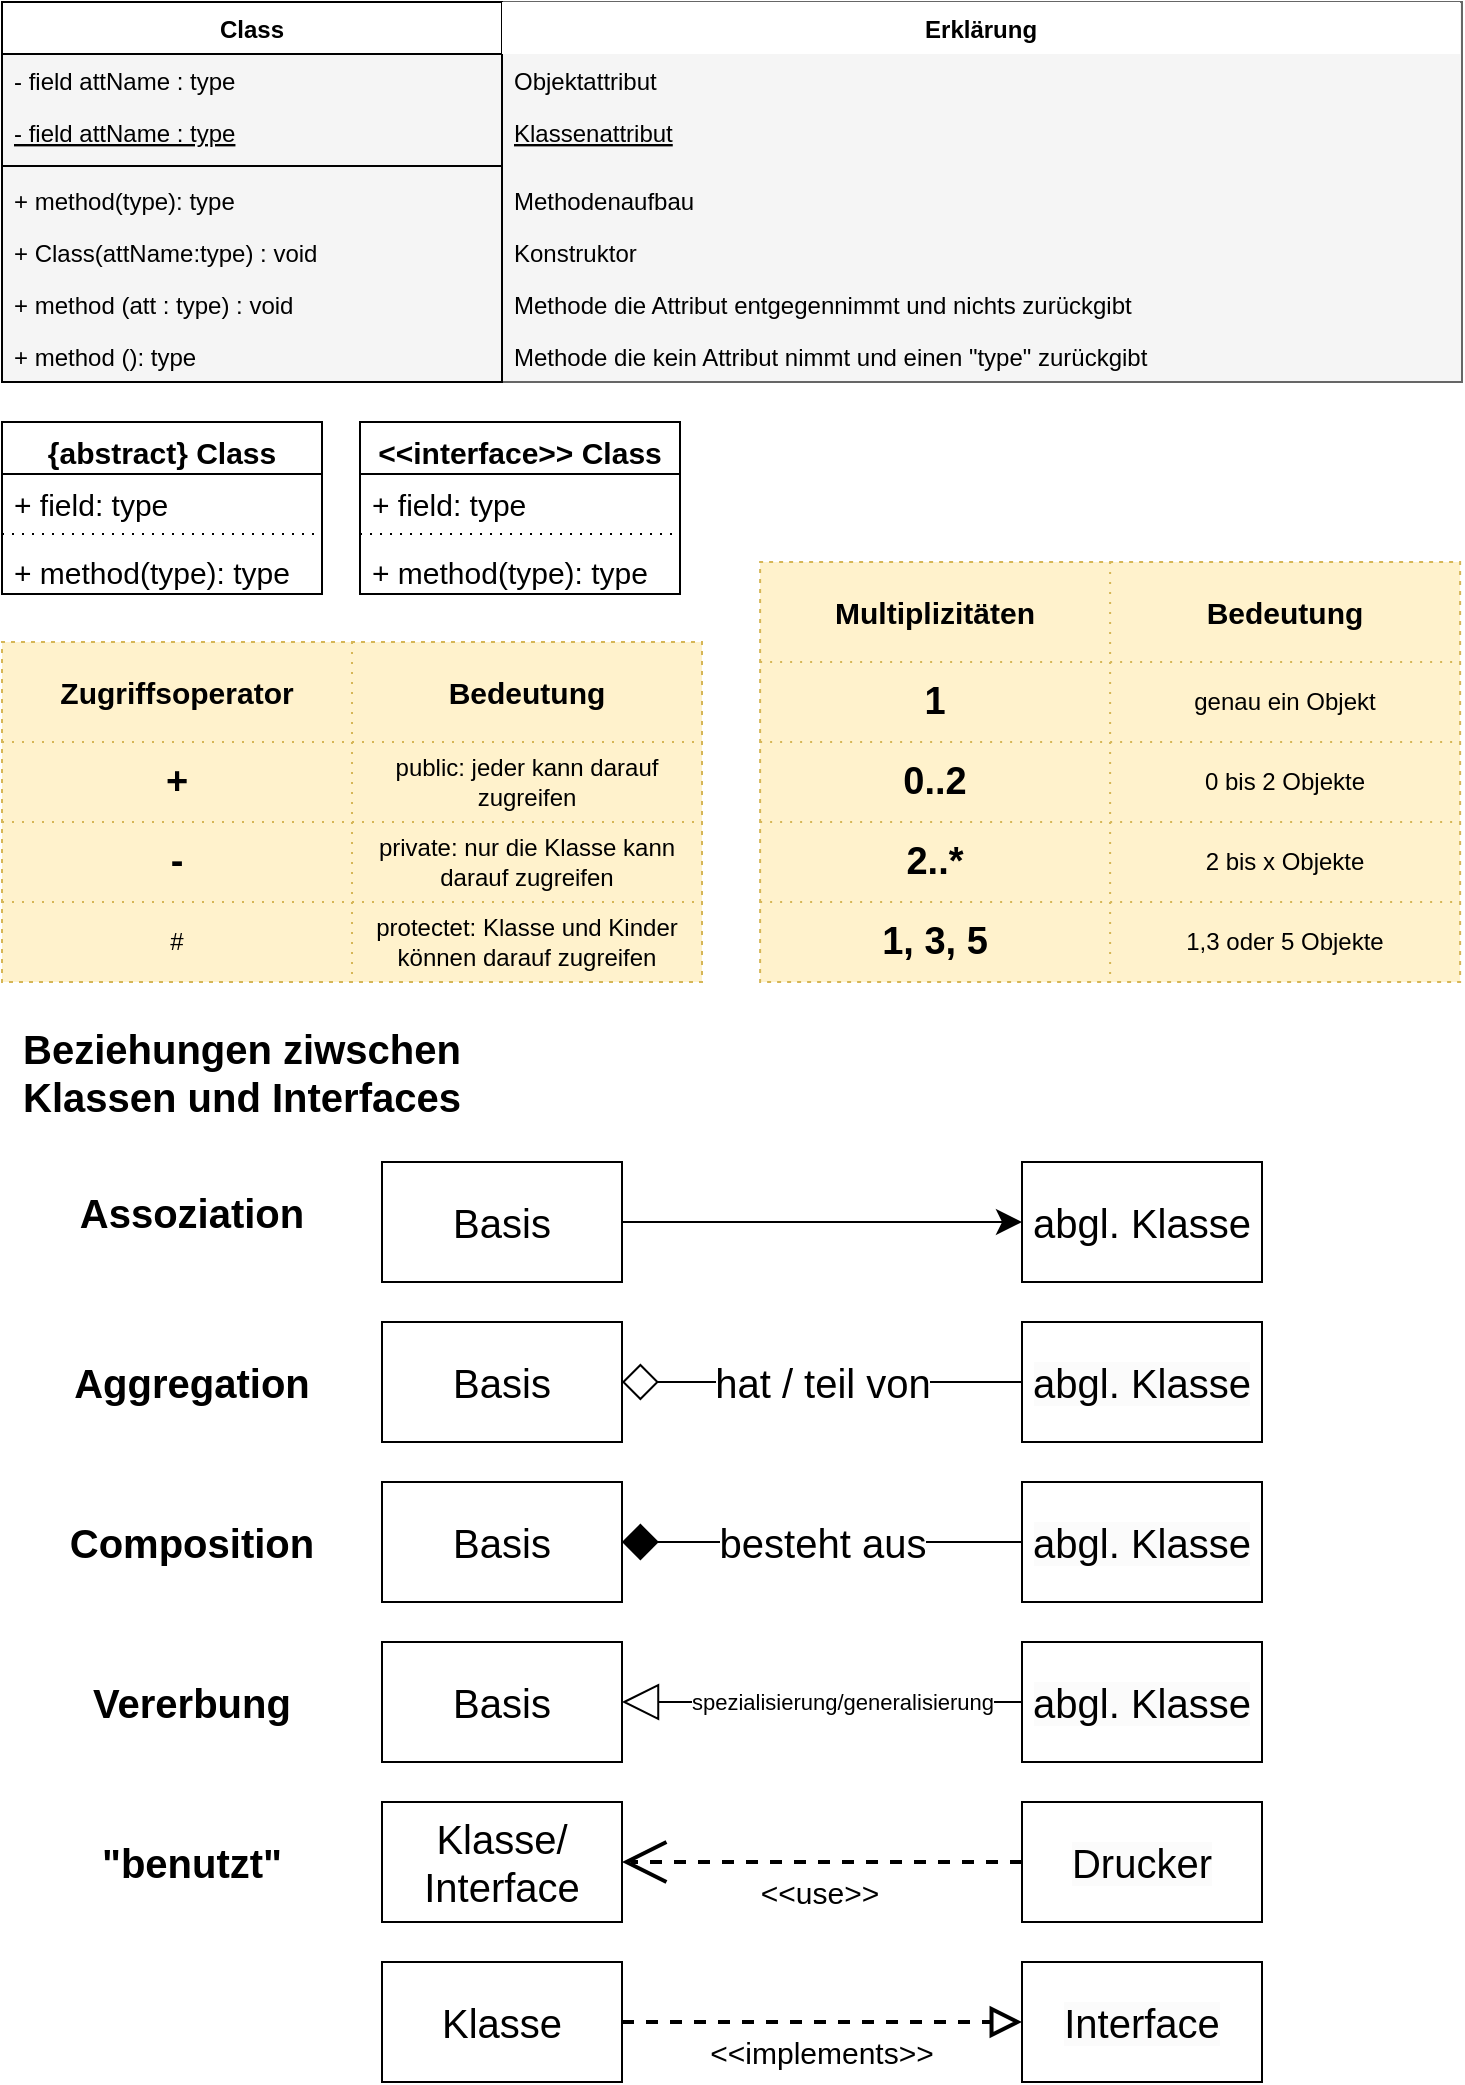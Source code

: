 <mxfile version="20.8.16" type="device"><diagram name="Seite-1" id="5wmn5tWZmOwVGEZpXPbA"><mxGraphModel dx="1114" dy="579" grid="1" gridSize="10" guides="1" tooltips="1" connect="1" arrows="1" fold="1" page="1" pageScale="1" pageWidth="827" pageHeight="1169" math="0" shadow="0"><root><mxCell id="0"/><mxCell id="1" parent="0"/><mxCell id="-HyQ4XgjTm0G1R_bn0oZ-25" value="" style="shape=table;startSize=0;container=1;collapsible=0;childLayout=tableLayout;dashed=1;dashPattern=1 4;fillColor=#fff2cc;strokeColor=#d6b656;" parent="1" vertex="1"><mxGeometry x="60" y="360" width="350" height="170" as="geometry"/></mxCell><mxCell id="-HyQ4XgjTm0G1R_bn0oZ-26" value="" style="shape=tableRow;horizontal=0;startSize=0;swimlaneHead=0;swimlaneBody=0;strokeColor=inherit;top=0;left=0;bottom=0;right=0;collapsible=0;dropTarget=0;fillColor=none;points=[[0,0.5],[1,0.5]];portConstraint=eastwest;dashed=1;dashPattern=1 4;fontColor=default;" parent="-HyQ4XgjTm0G1R_bn0oZ-25" vertex="1"><mxGeometry width="350" height="50" as="geometry"/></mxCell><mxCell id="-HyQ4XgjTm0G1R_bn0oZ-27" value="&lt;b&gt;&lt;font style=&quot;font-size: 15px;&quot;&gt;Zugriffsoperator&lt;/font&gt;&lt;/b&gt;" style="shape=partialRectangle;html=1;whiteSpace=wrap;connectable=0;strokeColor=inherit;overflow=hidden;fillColor=none;top=0;left=0;bottom=0;right=0;pointerEvents=1;dashed=1;dashPattern=1 4;fontColor=default;" parent="-HyQ4XgjTm0G1R_bn0oZ-26" vertex="1"><mxGeometry width="175" height="50" as="geometry"><mxRectangle width="175" height="50" as="alternateBounds"/></mxGeometry></mxCell><mxCell id="-HyQ4XgjTm0G1R_bn0oZ-28" value="&lt;font style=&quot;font-size: 15px;&quot;&gt;&lt;b&gt;Bedeutung&lt;/b&gt;&lt;/font&gt;" style="shape=partialRectangle;html=1;whiteSpace=wrap;connectable=0;strokeColor=inherit;overflow=hidden;fillColor=none;top=0;left=0;bottom=0;right=0;pointerEvents=1;dashed=1;dashPattern=1 4;fontColor=default;" parent="-HyQ4XgjTm0G1R_bn0oZ-26" vertex="1"><mxGeometry x="175" width="175" height="50" as="geometry"><mxRectangle width="175" height="50" as="alternateBounds"/></mxGeometry></mxCell><mxCell id="-HyQ4XgjTm0G1R_bn0oZ-29" value="" style="shape=tableRow;horizontal=0;startSize=0;swimlaneHead=0;swimlaneBody=0;strokeColor=inherit;top=0;left=0;bottom=0;right=0;collapsible=0;dropTarget=0;fillColor=none;points=[[0,0.5],[1,0.5]];portConstraint=eastwest;dashed=1;dashPattern=1 4;fontColor=default;" parent="-HyQ4XgjTm0G1R_bn0oZ-25" vertex="1"><mxGeometry y="50" width="350" height="40" as="geometry"/></mxCell><mxCell id="-HyQ4XgjTm0G1R_bn0oZ-30" value="&lt;font size=&quot;1&quot; style=&quot;&quot;&gt;&lt;b style=&quot;font-size: 19px;&quot;&gt;+&lt;/b&gt;&lt;/font&gt;" style="shape=partialRectangle;html=1;whiteSpace=wrap;connectable=0;strokeColor=inherit;overflow=hidden;fillColor=none;top=0;left=0;bottom=0;right=0;pointerEvents=1;dashed=1;dashPattern=1 4;fontColor=default;" parent="-HyQ4XgjTm0G1R_bn0oZ-29" vertex="1"><mxGeometry width="175" height="40" as="geometry"><mxRectangle width="175" height="40" as="alternateBounds"/></mxGeometry></mxCell><mxCell id="-HyQ4XgjTm0G1R_bn0oZ-31" value="public: jeder kann darauf zugreifen" style="shape=partialRectangle;html=1;whiteSpace=wrap;connectable=0;strokeColor=inherit;overflow=hidden;fillColor=none;top=0;left=0;bottom=0;right=0;pointerEvents=1;dashed=1;dashPattern=1 4;fontColor=default;" parent="-HyQ4XgjTm0G1R_bn0oZ-29" vertex="1"><mxGeometry x="175" width="175" height="40" as="geometry"><mxRectangle width="175" height="40" as="alternateBounds"/></mxGeometry></mxCell><mxCell id="-HyQ4XgjTm0G1R_bn0oZ-35" style="shape=tableRow;horizontal=0;startSize=0;swimlaneHead=0;swimlaneBody=0;strokeColor=inherit;top=0;left=0;bottom=0;right=0;collapsible=0;dropTarget=0;fillColor=none;points=[[0,0.5],[1,0.5]];portConstraint=eastwest;dashed=1;dashPattern=1 4;fontColor=default;" parent="-HyQ4XgjTm0G1R_bn0oZ-25" vertex="1"><mxGeometry y="90" width="350" height="40" as="geometry"/></mxCell><mxCell id="-HyQ4XgjTm0G1R_bn0oZ-36" value="&lt;span style=&quot;font-size: 19px;&quot;&gt;&lt;b&gt;-&lt;/b&gt;&lt;/span&gt;" style="shape=partialRectangle;html=1;whiteSpace=wrap;connectable=0;strokeColor=inherit;overflow=hidden;fillColor=none;top=0;left=0;bottom=0;right=0;pointerEvents=1;dashed=1;dashPattern=1 4;fontColor=default;" parent="-HyQ4XgjTm0G1R_bn0oZ-35" vertex="1"><mxGeometry width="175" height="40" as="geometry"><mxRectangle width="175" height="40" as="alternateBounds"/></mxGeometry></mxCell><mxCell id="-HyQ4XgjTm0G1R_bn0oZ-37" value="private: nur die Klasse kann darauf zugreifen" style="shape=partialRectangle;html=1;whiteSpace=wrap;connectable=0;strokeColor=inherit;overflow=hidden;fillColor=none;top=0;left=0;bottom=0;right=0;pointerEvents=1;dashed=1;dashPattern=1 4;fontColor=default;" parent="-HyQ4XgjTm0G1R_bn0oZ-35" vertex="1"><mxGeometry x="175" width="175" height="40" as="geometry"><mxRectangle width="175" height="40" as="alternateBounds"/></mxGeometry></mxCell><mxCell id="-HyQ4XgjTm0G1R_bn0oZ-38" style="shape=tableRow;horizontal=0;startSize=0;swimlaneHead=0;swimlaneBody=0;strokeColor=inherit;top=0;left=0;bottom=0;right=0;collapsible=0;dropTarget=0;fillColor=none;points=[[0,0.5],[1,0.5]];portConstraint=eastwest;dashed=1;dashPattern=1 4;fontColor=default;" parent="-HyQ4XgjTm0G1R_bn0oZ-25" vertex="1"><mxGeometry y="130" width="350" height="40" as="geometry"/></mxCell><mxCell id="-HyQ4XgjTm0G1R_bn0oZ-39" value="#" style="shape=partialRectangle;html=1;whiteSpace=wrap;connectable=0;strokeColor=inherit;overflow=hidden;fillColor=none;top=0;left=0;bottom=0;right=0;pointerEvents=1;dashed=1;dashPattern=1 4;fontColor=default;" parent="-HyQ4XgjTm0G1R_bn0oZ-38" vertex="1"><mxGeometry width="175" height="40" as="geometry"><mxRectangle width="175" height="40" as="alternateBounds"/></mxGeometry></mxCell><mxCell id="-HyQ4XgjTm0G1R_bn0oZ-40" value="protectet: Klasse und Kinder können darauf zugreifen" style="shape=partialRectangle;html=1;whiteSpace=wrap;connectable=0;strokeColor=inherit;overflow=hidden;fillColor=none;top=0;left=0;bottom=0;right=0;pointerEvents=1;dashed=1;dashPattern=1 4;fontColor=default;" parent="-HyQ4XgjTm0G1R_bn0oZ-38" vertex="1"><mxGeometry x="175" width="175" height="40" as="geometry"><mxRectangle width="175" height="40" as="alternateBounds"/></mxGeometry></mxCell><mxCell id="-HyQ4XgjTm0G1R_bn0oZ-41" value="" style="shape=table;startSize=0;container=1;collapsible=0;childLayout=tableLayout;dashed=1;dashPattern=1 4;fillColor=#fff2cc;strokeColor=#d6b656;" parent="1" vertex="1"><mxGeometry x="439.06" y="320" width="350" height="210" as="geometry"/></mxCell><mxCell id="-HyQ4XgjTm0G1R_bn0oZ-42" value="" style="shape=tableRow;horizontal=0;startSize=0;swimlaneHead=0;swimlaneBody=0;strokeColor=inherit;top=0;left=0;bottom=0;right=0;collapsible=0;dropTarget=0;fillColor=none;points=[[0,0.5],[1,0.5]];portConstraint=eastwest;dashed=1;dashPattern=1 4;fontColor=default;" parent="-HyQ4XgjTm0G1R_bn0oZ-41" vertex="1"><mxGeometry width="350" height="50" as="geometry"/></mxCell><mxCell id="-HyQ4XgjTm0G1R_bn0oZ-43" value="&lt;font style=&quot;font-size: 15px;&quot;&gt;&lt;b&gt;Multiplizitäten&lt;/b&gt;&lt;/font&gt;" style="shape=partialRectangle;html=1;whiteSpace=wrap;connectable=0;strokeColor=inherit;overflow=hidden;fillColor=none;top=0;left=0;bottom=0;right=0;pointerEvents=1;dashed=1;dashPattern=1 4;fontColor=default;" parent="-HyQ4XgjTm0G1R_bn0oZ-42" vertex="1"><mxGeometry width="175" height="50" as="geometry"><mxRectangle width="175" height="50" as="alternateBounds"/></mxGeometry></mxCell><mxCell id="-HyQ4XgjTm0G1R_bn0oZ-44" value="&lt;font style=&quot;font-size: 15px;&quot;&gt;&lt;b&gt;Bedeutung&lt;/b&gt;&lt;/font&gt;" style="shape=partialRectangle;html=1;whiteSpace=wrap;connectable=0;strokeColor=inherit;overflow=hidden;fillColor=none;top=0;left=0;bottom=0;right=0;pointerEvents=1;dashed=1;dashPattern=1 4;fontColor=default;" parent="-HyQ4XgjTm0G1R_bn0oZ-42" vertex="1"><mxGeometry x="175" width="175" height="50" as="geometry"><mxRectangle width="175" height="50" as="alternateBounds"/></mxGeometry></mxCell><mxCell id="-HyQ4XgjTm0G1R_bn0oZ-45" value="" style="shape=tableRow;horizontal=0;startSize=0;swimlaneHead=0;swimlaneBody=0;strokeColor=inherit;top=0;left=0;bottom=0;right=0;collapsible=0;dropTarget=0;fillColor=none;points=[[0,0.5],[1,0.5]];portConstraint=eastwest;dashed=1;dashPattern=1 4;fontColor=default;" parent="-HyQ4XgjTm0G1R_bn0oZ-41" vertex="1"><mxGeometry y="50" width="350" height="40" as="geometry"/></mxCell><mxCell id="-HyQ4XgjTm0G1R_bn0oZ-46" value="&lt;font size=&quot;1&quot; style=&quot;&quot;&gt;&lt;b style=&quot;font-size: 19px;&quot;&gt;1&lt;/b&gt;&lt;/font&gt;" style="shape=partialRectangle;html=1;whiteSpace=wrap;connectable=0;strokeColor=inherit;overflow=hidden;fillColor=none;top=0;left=0;bottom=0;right=0;pointerEvents=1;dashed=1;dashPattern=1 4;fontColor=default;" parent="-HyQ4XgjTm0G1R_bn0oZ-45" vertex="1"><mxGeometry width="175" height="40" as="geometry"><mxRectangle width="175" height="40" as="alternateBounds"/></mxGeometry></mxCell><mxCell id="-HyQ4XgjTm0G1R_bn0oZ-47" value="genau ein Objekt" style="shape=partialRectangle;html=1;whiteSpace=wrap;connectable=0;strokeColor=inherit;overflow=hidden;fillColor=none;top=0;left=0;bottom=0;right=0;pointerEvents=1;dashed=1;dashPattern=1 4;fontColor=default;" parent="-HyQ4XgjTm0G1R_bn0oZ-45" vertex="1"><mxGeometry x="175" width="175" height="40" as="geometry"><mxRectangle width="175" height="40" as="alternateBounds"/></mxGeometry></mxCell><mxCell id="-HyQ4XgjTm0G1R_bn0oZ-48" style="shape=tableRow;horizontal=0;startSize=0;swimlaneHead=0;swimlaneBody=0;strokeColor=inherit;top=0;left=0;bottom=0;right=0;collapsible=0;dropTarget=0;fillColor=none;points=[[0,0.5],[1,0.5]];portConstraint=eastwest;dashed=1;dashPattern=1 4;fontColor=default;" parent="-HyQ4XgjTm0G1R_bn0oZ-41" vertex="1"><mxGeometry y="90" width="350" height="40" as="geometry"/></mxCell><mxCell id="-HyQ4XgjTm0G1R_bn0oZ-49" value="&lt;span style=&quot;font-size: 19px;&quot;&gt;&lt;b&gt;0..2&lt;/b&gt;&lt;/span&gt;" style="shape=partialRectangle;html=1;whiteSpace=wrap;connectable=0;strokeColor=inherit;overflow=hidden;fillColor=none;top=0;left=0;bottom=0;right=0;pointerEvents=1;dashed=1;dashPattern=1 4;fontColor=default;" parent="-HyQ4XgjTm0G1R_bn0oZ-48" vertex="1"><mxGeometry width="175" height="40" as="geometry"><mxRectangle width="175" height="40" as="alternateBounds"/></mxGeometry></mxCell><mxCell id="-HyQ4XgjTm0G1R_bn0oZ-50" value="0 bis 2 Objekte" style="shape=partialRectangle;html=1;whiteSpace=wrap;connectable=0;strokeColor=inherit;overflow=hidden;fillColor=none;top=0;left=0;bottom=0;right=0;pointerEvents=1;dashed=1;dashPattern=1 4;fontColor=default;" parent="-HyQ4XgjTm0G1R_bn0oZ-48" vertex="1"><mxGeometry x="175" width="175" height="40" as="geometry"><mxRectangle width="175" height="40" as="alternateBounds"/></mxGeometry></mxCell><mxCell id="-HyQ4XgjTm0G1R_bn0oZ-51" style="shape=tableRow;horizontal=0;startSize=0;swimlaneHead=0;swimlaneBody=0;strokeColor=inherit;top=0;left=0;bottom=0;right=0;collapsible=0;dropTarget=0;fillColor=none;points=[[0,0.5],[1,0.5]];portConstraint=eastwest;dashed=1;dashPattern=1 4;fontColor=default;" parent="-HyQ4XgjTm0G1R_bn0oZ-41" vertex="1"><mxGeometry y="130" width="350" height="40" as="geometry"/></mxCell><mxCell id="-HyQ4XgjTm0G1R_bn0oZ-52" value="&lt;span style=&quot;font-size: 19px;&quot;&gt;&lt;b&gt;2..*&lt;/b&gt;&lt;/span&gt;" style="shape=partialRectangle;html=1;whiteSpace=wrap;connectable=0;strokeColor=inherit;overflow=hidden;fillColor=none;top=0;left=0;bottom=0;right=0;pointerEvents=1;dashed=1;dashPattern=1 4;fontColor=default;" parent="-HyQ4XgjTm0G1R_bn0oZ-51" vertex="1"><mxGeometry width="175" height="40" as="geometry"><mxRectangle width="175" height="40" as="alternateBounds"/></mxGeometry></mxCell><mxCell id="-HyQ4XgjTm0G1R_bn0oZ-53" value="2 bis x Objekte" style="shape=partialRectangle;html=1;whiteSpace=wrap;connectable=0;strokeColor=inherit;overflow=hidden;fillColor=none;top=0;left=0;bottom=0;right=0;pointerEvents=1;dashed=1;dashPattern=1 4;fontColor=default;" parent="-HyQ4XgjTm0G1R_bn0oZ-51" vertex="1"><mxGeometry x="175" width="175" height="40" as="geometry"><mxRectangle width="175" height="40" as="alternateBounds"/></mxGeometry></mxCell><mxCell id="-HyQ4XgjTm0G1R_bn0oZ-54" style="shape=tableRow;horizontal=0;startSize=0;swimlaneHead=0;swimlaneBody=0;strokeColor=inherit;top=0;left=0;bottom=0;right=0;collapsible=0;dropTarget=0;fillColor=none;points=[[0,0.5],[1,0.5]];portConstraint=eastwest;dashed=1;dashPattern=1 4;fontColor=default;" parent="-HyQ4XgjTm0G1R_bn0oZ-41" vertex="1"><mxGeometry y="170" width="350" height="40" as="geometry"/></mxCell><mxCell id="-HyQ4XgjTm0G1R_bn0oZ-55" value="&lt;font style=&quot;font-size: 19px;&quot;&gt;&lt;b&gt;1, 3, 5&lt;/b&gt;&lt;/font&gt;" style="shape=partialRectangle;html=1;whiteSpace=wrap;connectable=0;strokeColor=inherit;overflow=hidden;fillColor=none;top=0;left=0;bottom=0;right=0;pointerEvents=1;dashed=1;dashPattern=1 4;fontColor=default;" parent="-HyQ4XgjTm0G1R_bn0oZ-54" vertex="1"><mxGeometry width="175" height="40" as="geometry"><mxRectangle width="175" height="40" as="alternateBounds"/></mxGeometry></mxCell><mxCell id="-HyQ4XgjTm0G1R_bn0oZ-56" value="1,3 oder 5 Objekte" style="shape=partialRectangle;html=1;whiteSpace=wrap;connectable=0;strokeColor=inherit;overflow=hidden;fillColor=none;top=0;left=0;bottom=0;right=0;pointerEvents=1;dashed=1;dashPattern=1 4;fontColor=default;" parent="-HyQ4XgjTm0G1R_bn0oZ-54" vertex="1"><mxGeometry x="175" width="175" height="40" as="geometry"><mxRectangle width="175" height="40" as="alternateBounds"/></mxGeometry></mxCell><mxCell id="-HyQ4XgjTm0G1R_bn0oZ-57" value="" style="group;fillColor=#f5f5f5;fontColor=#333333;strokeColor=#666666;container=0;" parent="1" vertex="1" connectable="0"><mxGeometry x="60" y="40" width="730" height="190" as="geometry"/></mxCell><mxCell id="-HyQ4XgjTm0G1R_bn0oZ-58" value="" style="group" parent="1" vertex="1" connectable="0"><mxGeometry x="60" y="40" width="729.06" height="190" as="geometry"/></mxCell><mxCell id="-HyQ4XgjTm0G1R_bn0oZ-1" value="Class" style="swimlane;fontStyle=1;align=center;verticalAlign=top;childLayout=stackLayout;horizontal=1;startSize=26;horizontalStack=0;resizeParent=1;resizeParentMax=0;resizeLast=0;collapsible=1;marginBottom=0;" parent="-HyQ4XgjTm0G1R_bn0oZ-58" vertex="1"><mxGeometry width="250" height="190" as="geometry"/></mxCell><mxCell id="-HyQ4XgjTm0G1R_bn0oZ-2" value="- field attName : type" style="text;strokeColor=none;fillColor=none;align=left;verticalAlign=top;spacingLeft=4;spacingRight=4;overflow=hidden;rotatable=0;points=[[0,0.5],[1,0.5]];portConstraint=eastwest;" parent="-HyQ4XgjTm0G1R_bn0oZ-1" vertex="1"><mxGeometry y="26" width="250" height="26" as="geometry"/></mxCell><mxCell id="-HyQ4XgjTm0G1R_bn0oZ-5" value="- field attName : type" style="text;strokeColor=none;fillColor=none;align=left;verticalAlign=top;spacingLeft=4;spacingRight=4;overflow=hidden;rotatable=0;points=[[0,0.5],[1,0.5]];portConstraint=eastwest;fontStyle=4" parent="-HyQ4XgjTm0G1R_bn0oZ-1" vertex="1"><mxGeometry y="52" width="250" height="26" as="geometry"/></mxCell><mxCell id="-HyQ4XgjTm0G1R_bn0oZ-3" value="" style="line;strokeWidth=1;fillColor=none;align=left;verticalAlign=middle;spacingTop=-1;spacingLeft=3;spacingRight=3;rotatable=0;labelPosition=right;points=[];portConstraint=eastwest;strokeColor=inherit;" parent="-HyQ4XgjTm0G1R_bn0oZ-1" vertex="1"><mxGeometry y="78" width="250" height="8" as="geometry"/></mxCell><mxCell id="-HyQ4XgjTm0G1R_bn0oZ-4" value="+ method(type): type" style="text;strokeColor=none;fillColor=none;align=left;verticalAlign=top;spacingLeft=4;spacingRight=4;overflow=hidden;rotatable=0;points=[[0,0.5],[1,0.5]];portConstraint=eastwest;" parent="-HyQ4XgjTm0G1R_bn0oZ-1" vertex="1"><mxGeometry y="86" width="250" height="26" as="geometry"/></mxCell><mxCell id="-HyQ4XgjTm0G1R_bn0oZ-6" value="+ Class(attName:type) : void" style="text;strokeColor=none;fillColor=none;align=left;verticalAlign=top;spacingLeft=4;spacingRight=4;overflow=hidden;rotatable=0;points=[[0,0.5],[1,0.5]];portConstraint=eastwest;" parent="-HyQ4XgjTm0G1R_bn0oZ-1" vertex="1"><mxGeometry y="112" width="250" height="26" as="geometry"/></mxCell><mxCell id="-HyQ4XgjTm0G1R_bn0oZ-7" value="+ method (att : type) : void" style="text;strokeColor=none;fillColor=none;align=left;verticalAlign=top;spacingLeft=4;spacingRight=4;overflow=hidden;rotatable=0;points=[[0,0.5],[1,0.5]];portConstraint=eastwest;" parent="-HyQ4XgjTm0G1R_bn0oZ-1" vertex="1"><mxGeometry y="138" width="250" height="26" as="geometry"/></mxCell><mxCell id="-HyQ4XgjTm0G1R_bn0oZ-8" value="+ method (): type" style="text;strokeColor=none;fillColor=none;align=left;verticalAlign=top;spacingLeft=4;spacingRight=4;overflow=hidden;rotatable=0;points=[[0,0.5],[1,0.5]];portConstraint=eastwest;" parent="-HyQ4XgjTm0G1R_bn0oZ-1" vertex="1"><mxGeometry y="164" width="250" height="26" as="geometry"/></mxCell><mxCell id="-HyQ4XgjTm0G1R_bn0oZ-17" value="Erklärung" style="swimlane;fontStyle=1;align=center;verticalAlign=top;childLayout=stackLayout;horizontal=1;startSize=26;horizontalStack=0;resizeParent=1;resizeParentMax=0;resizeLast=0;collapsible=1;marginBottom=0;dashed=1;dashPattern=1 4;strokeColor=none;" parent="-HyQ4XgjTm0G1R_bn0oZ-58" vertex="1"><mxGeometry x="249.998" width="479.062" height="190" as="geometry"/></mxCell><mxCell id="-HyQ4XgjTm0G1R_bn0oZ-18" value="Objektattribut" style="text;strokeColor=none;fillColor=none;align=left;verticalAlign=top;spacingLeft=4;spacingRight=4;overflow=hidden;rotatable=0;points=[[0,0.5],[1,0.5]];portConstraint=eastwest;" parent="-HyQ4XgjTm0G1R_bn0oZ-17" vertex="1"><mxGeometry y="26" width="479.062" height="26" as="geometry"/></mxCell><mxCell id="-HyQ4XgjTm0G1R_bn0oZ-19" value="Klassenattribut" style="text;strokeColor=none;fillColor=none;align=left;verticalAlign=top;spacingLeft=4;spacingRight=4;overflow=hidden;rotatable=0;points=[[0,0.5],[1,0.5]];portConstraint=eastwest;fontStyle=4" parent="-HyQ4XgjTm0G1R_bn0oZ-17" vertex="1"><mxGeometry y="52" width="479.062" height="26" as="geometry"/></mxCell><mxCell id="-HyQ4XgjTm0G1R_bn0oZ-20" value="" style="line;strokeWidth=1;fillColor=none;align=left;verticalAlign=middle;spacingTop=-1;spacingLeft=3;spacingRight=3;rotatable=0;labelPosition=right;points=[];portConstraint=eastwest;strokeColor=inherit;" parent="-HyQ4XgjTm0G1R_bn0oZ-17" vertex="1"><mxGeometry y="78" width="479.062" height="8" as="geometry"/></mxCell><mxCell id="-HyQ4XgjTm0G1R_bn0oZ-21" value="Methodenaufbau" style="text;strokeColor=none;fillColor=none;align=left;verticalAlign=top;spacingLeft=4;spacingRight=4;overflow=hidden;rotatable=0;points=[[0,0.5],[1,0.5]];portConstraint=eastwest;" parent="-HyQ4XgjTm0G1R_bn0oZ-17" vertex="1"><mxGeometry y="86" width="479.062" height="26" as="geometry"/></mxCell><mxCell id="-HyQ4XgjTm0G1R_bn0oZ-22" value="Konstruktor" style="text;strokeColor=none;fillColor=none;align=left;verticalAlign=top;spacingLeft=4;spacingRight=4;overflow=hidden;rotatable=0;points=[[0,0.5],[1,0.5]];portConstraint=eastwest;" parent="-HyQ4XgjTm0G1R_bn0oZ-17" vertex="1"><mxGeometry y="112" width="479.062" height="26" as="geometry"/></mxCell><mxCell id="-HyQ4XgjTm0G1R_bn0oZ-23" value="Methode die Attribut entgegennimmt und nichts zurückgibt" style="text;strokeColor=none;fillColor=none;align=left;verticalAlign=top;spacingLeft=4;spacingRight=4;overflow=hidden;rotatable=0;points=[[0,0.5],[1,0.5]];portConstraint=eastwest;" parent="-HyQ4XgjTm0G1R_bn0oZ-17" vertex="1"><mxGeometry y="138" width="479.062" height="26" as="geometry"/></mxCell><mxCell id="-HyQ4XgjTm0G1R_bn0oZ-24" value="Methode die kein Attribut nimmt und einen &quot;type&quot; zurückgibt" style="text;strokeColor=none;fillColor=none;align=left;verticalAlign=top;spacingLeft=4;spacingRight=4;overflow=hidden;rotatable=0;points=[[0,0.5],[1,0.5]];portConstraint=eastwest;" parent="-HyQ4XgjTm0G1R_bn0oZ-17" vertex="1"><mxGeometry y="164" width="479.062" height="26" as="geometry"/></mxCell><mxCell id="-HyQ4XgjTm0G1R_bn0oZ-59" value="&lt;font style=&quot;font-size: 20px;&quot;&gt;&lt;b&gt;Beziehungen ziwschen Klassen und Interfaces&lt;/b&gt;&lt;/font&gt;" style="text;html=1;strokeColor=none;fillColor=none;align=center;verticalAlign=middle;whiteSpace=wrap;rounded=0;" parent="1" vertex="1"><mxGeometry x="60" y="560" width="240" height="30" as="geometry"/></mxCell><mxCell id="-HyQ4XgjTm0G1R_bn0oZ-60" style="edgeStyle=orthogonalEdgeStyle;rounded=0;orthogonalLoop=1;jettySize=auto;html=1;fontSize=20;endSize=10;" parent="1" source="-HyQ4XgjTm0G1R_bn0oZ-61" target="-HyQ4XgjTm0G1R_bn0oZ-65" edge="1"><mxGeometry relative="1" as="geometry"/></mxCell><mxCell id="-HyQ4XgjTm0G1R_bn0oZ-61" value="Basis" style="rounded=0;whiteSpace=wrap;html=1;fontSize=20;" parent="1" vertex="1"><mxGeometry x="250" y="620" width="120" height="60" as="geometry"/></mxCell><mxCell id="-HyQ4XgjTm0G1R_bn0oZ-62" value="Basis" style="rounded=0;whiteSpace=wrap;html=1;fontSize=20;" parent="1" vertex="1"><mxGeometry x="250" y="700" width="120" height="60" as="geometry"/></mxCell><mxCell id="-HyQ4XgjTm0G1R_bn0oZ-63" value="Basis" style="rounded=0;whiteSpace=wrap;html=1;fontSize=20;" parent="1" vertex="1"><mxGeometry x="250" y="780" width="120" height="60" as="geometry"/></mxCell><mxCell id="-HyQ4XgjTm0G1R_bn0oZ-64" value="Basis" style="rounded=0;whiteSpace=wrap;html=1;fontSize=20;" parent="1" vertex="1"><mxGeometry x="250" y="860" width="120" height="60" as="geometry"/></mxCell><mxCell id="-HyQ4XgjTm0G1R_bn0oZ-65" value="abgl. Klasse" style="rounded=0;whiteSpace=wrap;html=1;fontSize=20;" parent="1" vertex="1"><mxGeometry x="570" y="620" width="120" height="60" as="geometry"/></mxCell><mxCell id="-HyQ4XgjTm0G1R_bn0oZ-66" style="edgeStyle=orthogonalEdgeStyle;rounded=0;orthogonalLoop=1;jettySize=auto;html=1;entryX=1;entryY=0.5;entryDx=0;entryDy=0;fontSize=20;endSize=16;endArrow=diamond;endFill=0;" parent="1" source="-HyQ4XgjTm0G1R_bn0oZ-68" target="-HyQ4XgjTm0G1R_bn0oZ-62" edge="1"><mxGeometry relative="1" as="geometry"/></mxCell><mxCell id="-HyQ4XgjTm0G1R_bn0oZ-67" value="hat / teil von" style="edgeLabel;html=1;align=center;verticalAlign=middle;resizable=0;points=[];fontSize=20;" parent="-HyQ4XgjTm0G1R_bn0oZ-66" vertex="1" connectable="0"><mxGeometry relative="1" as="geometry"><mxPoint as="offset"/></mxGeometry></mxCell><mxCell id="-HyQ4XgjTm0G1R_bn0oZ-68" value="&lt;span style=&quot;color: rgb(0, 0, 0); font-family: Helvetica; font-size: 20px; font-style: normal; font-variant-ligatures: normal; font-variant-caps: normal; font-weight: 400; letter-spacing: normal; orphans: 2; text-align: center; text-indent: 0px; text-transform: none; widows: 2; word-spacing: 0px; -webkit-text-stroke-width: 0px; background-color: rgb(251, 251, 251); text-decoration-thickness: initial; text-decoration-style: initial; text-decoration-color: initial; float: none; display: inline !important;&quot;&gt;abgl. Klasse&lt;/span&gt;" style="rounded=0;whiteSpace=wrap;html=1;fontSize=20;" parent="1" vertex="1"><mxGeometry x="570" y="700" width="120" height="60" as="geometry"/></mxCell><mxCell id="-HyQ4XgjTm0G1R_bn0oZ-69" style="edgeStyle=orthogonalEdgeStyle;rounded=0;orthogonalLoop=1;jettySize=auto;html=1;fontSize=20;endArrow=diamond;endFill=1;endSize=16;" parent="1" source="-HyQ4XgjTm0G1R_bn0oZ-71" target="-HyQ4XgjTm0G1R_bn0oZ-63" edge="1"><mxGeometry relative="1" as="geometry"/></mxCell><mxCell id="-HyQ4XgjTm0G1R_bn0oZ-70" value="besteht aus" style="edgeLabel;html=1;align=center;verticalAlign=middle;resizable=0;points=[];fontSize=20;" parent="-HyQ4XgjTm0G1R_bn0oZ-69" vertex="1" connectable="0"><mxGeometry relative="1" as="geometry"><mxPoint as="offset"/></mxGeometry></mxCell><mxCell id="-HyQ4XgjTm0G1R_bn0oZ-71" value="&lt;span style=&quot;color: rgb(0, 0, 0); font-family: Helvetica; font-size: 20px; font-style: normal; font-variant-ligatures: normal; font-variant-caps: normal; font-weight: 400; letter-spacing: normal; orphans: 2; text-align: center; text-indent: 0px; text-transform: none; widows: 2; word-spacing: 0px; -webkit-text-stroke-width: 0px; background-color: rgb(251, 251, 251); text-decoration-thickness: initial; text-decoration-style: initial; text-decoration-color: initial; float: none; display: inline !important;&quot;&gt;abgl. Klasse&lt;/span&gt;" style="rounded=0;whiteSpace=wrap;html=1;fontSize=20;" parent="1" vertex="1"><mxGeometry x="570" y="780" width="120" height="60" as="geometry"/></mxCell><mxCell id="-HyQ4XgjTm0G1R_bn0oZ-72" style="edgeStyle=orthogonalEdgeStyle;rounded=0;orthogonalLoop=1;jettySize=auto;html=1;fontSize=20;endArrow=block;endFill=0;endSize=16;" parent="1" source="-HyQ4XgjTm0G1R_bn0oZ-74" target="-HyQ4XgjTm0G1R_bn0oZ-64" edge="1"><mxGeometry relative="1" as="geometry"/></mxCell><mxCell id="-HyQ4XgjTm0G1R_bn0oZ-73" value="spezialisierung/generalisierung" style="edgeLabel;html=1;align=center;verticalAlign=middle;resizable=0;points=[];" parent="-HyQ4XgjTm0G1R_bn0oZ-72" vertex="1" connectable="0"><mxGeometry x="0.12" y="-2" relative="1" as="geometry"><mxPoint x="22" y="2" as="offset"/></mxGeometry></mxCell><mxCell id="-HyQ4XgjTm0G1R_bn0oZ-74" value="&lt;span style=&quot;color: rgb(0, 0, 0); font-family: Helvetica; font-size: 20px; font-style: normal; font-variant-ligatures: normal; font-variant-caps: normal; font-weight: 400; letter-spacing: normal; orphans: 2; text-align: center; text-indent: 0px; text-transform: none; widows: 2; word-spacing: 0px; -webkit-text-stroke-width: 0px; background-color: rgb(251, 251, 251); text-decoration-thickness: initial; text-decoration-style: initial; text-decoration-color: initial; float: none; display: inline !important;&quot;&gt;abgl. Klasse&lt;/span&gt;" style="rounded=0;whiteSpace=wrap;html=1;fontSize=20;" parent="1" vertex="1"><mxGeometry x="570" y="860" width="120" height="60" as="geometry"/></mxCell><mxCell id="-HyQ4XgjTm0G1R_bn0oZ-75" value="&lt;font style=&quot;font-size: 20px;&quot;&gt;&lt;b&gt;Assoziation&lt;/b&gt;&lt;/font&gt;" style="text;html=1;strokeColor=none;fillColor=none;align=center;verticalAlign=middle;whiteSpace=wrap;rounded=0;" parent="1" vertex="1"><mxGeometry x="60" y="630" width="190" height="30" as="geometry"/></mxCell><mxCell id="-HyQ4XgjTm0G1R_bn0oZ-76" value="&lt;font style=&quot;font-size: 20px;&quot;&gt;&lt;b&gt;Aggregation&lt;/b&gt;&lt;/font&gt;" style="text;html=1;strokeColor=none;fillColor=none;align=center;verticalAlign=middle;whiteSpace=wrap;rounded=0;" parent="1" vertex="1"><mxGeometry x="60" y="715" width="190" height="30" as="geometry"/></mxCell><mxCell id="-HyQ4XgjTm0G1R_bn0oZ-77" value="&lt;font style=&quot;font-size: 20px;&quot;&gt;&lt;b&gt;Composition&lt;/b&gt;&lt;/font&gt;" style="text;html=1;strokeColor=none;fillColor=none;align=center;verticalAlign=middle;whiteSpace=wrap;rounded=0;" parent="1" vertex="1"><mxGeometry x="60" y="795" width="190" height="30" as="geometry"/></mxCell><mxCell id="-HyQ4XgjTm0G1R_bn0oZ-78" value="&lt;font style=&quot;font-size: 20px;&quot;&gt;&lt;b&gt;Vererbung&lt;/b&gt;&lt;/font&gt;" style="text;html=1;strokeColor=none;fillColor=none;align=center;verticalAlign=middle;whiteSpace=wrap;rounded=0;" parent="1" vertex="1"><mxGeometry x="60" y="875" width="190" height="30" as="geometry"/></mxCell><mxCell id="-HyQ4XgjTm0G1R_bn0oZ-84" value="{abstract} Class" style="swimlane;fontStyle=1;align=center;verticalAlign=top;childLayout=stackLayout;horizontal=1;startSize=26;horizontalStack=0;resizeParent=1;resizeParentMax=0;resizeLast=0;collapsible=1;marginBottom=0;fontSize=15;fontColor=default;" parent="1" vertex="1"><mxGeometry x="60" y="250" width="160" height="86" as="geometry"/></mxCell><mxCell id="-HyQ4XgjTm0G1R_bn0oZ-85" value="+ field: type" style="text;strokeColor=none;fillColor=none;align=left;verticalAlign=top;spacingLeft=4;spacingRight=4;overflow=hidden;rotatable=0;points=[[0,0.5],[1,0.5]];portConstraint=eastwest;fontSize=15;fontColor=default;" parent="-HyQ4XgjTm0G1R_bn0oZ-84" vertex="1"><mxGeometry y="26" width="160" height="26" as="geometry"/></mxCell><mxCell id="-HyQ4XgjTm0G1R_bn0oZ-86" value="" style="line;strokeWidth=1;fillColor=none;align=left;verticalAlign=middle;spacingTop=-1;spacingLeft=3;spacingRight=3;rotatable=0;labelPosition=right;points=[];portConstraint=eastwest;strokeColor=inherit;dashed=1;dashPattern=1 4;fontSize=15;fontColor=default;" parent="-HyQ4XgjTm0G1R_bn0oZ-84" vertex="1"><mxGeometry y="52" width="160" height="8" as="geometry"/></mxCell><mxCell id="-HyQ4XgjTm0G1R_bn0oZ-87" value="+ method(type): type" style="text;strokeColor=none;fillColor=none;align=left;verticalAlign=top;spacingLeft=4;spacingRight=4;overflow=hidden;rotatable=0;points=[[0,0.5],[1,0.5]];portConstraint=eastwest;fontSize=15;fontColor=default;" parent="-HyQ4XgjTm0G1R_bn0oZ-84" vertex="1"><mxGeometry y="60" width="160" height="26" as="geometry"/></mxCell><mxCell id="-HyQ4XgjTm0G1R_bn0oZ-88" value="&lt;&lt;interface&gt;&gt; Class" style="swimlane;fontStyle=1;align=center;verticalAlign=top;childLayout=stackLayout;horizontal=1;startSize=26;horizontalStack=0;resizeParent=1;resizeParentMax=0;resizeLast=0;collapsible=1;marginBottom=0;fontSize=15;fontColor=default;" parent="1" vertex="1"><mxGeometry x="239" y="250" width="160" height="86" as="geometry"/></mxCell><mxCell id="-HyQ4XgjTm0G1R_bn0oZ-89" value="+ field: type" style="text;strokeColor=none;fillColor=none;align=left;verticalAlign=top;spacingLeft=4;spacingRight=4;overflow=hidden;rotatable=0;points=[[0,0.5],[1,0.5]];portConstraint=eastwest;fontSize=15;fontColor=default;" parent="-HyQ4XgjTm0G1R_bn0oZ-88" vertex="1"><mxGeometry y="26" width="160" height="26" as="geometry"/></mxCell><mxCell id="-HyQ4XgjTm0G1R_bn0oZ-90" value="" style="line;strokeWidth=1;fillColor=none;align=left;verticalAlign=middle;spacingTop=-1;spacingLeft=3;spacingRight=3;rotatable=0;labelPosition=right;points=[];portConstraint=eastwest;strokeColor=inherit;dashed=1;dashPattern=1 4;fontSize=15;fontColor=default;" parent="-HyQ4XgjTm0G1R_bn0oZ-88" vertex="1"><mxGeometry y="52" width="160" height="8" as="geometry"/></mxCell><mxCell id="-HyQ4XgjTm0G1R_bn0oZ-91" value="+ method(type): type" style="text;strokeColor=none;fillColor=none;align=left;verticalAlign=top;spacingLeft=4;spacingRight=4;overflow=hidden;rotatable=0;points=[[0,0.5],[1,0.5]];portConstraint=eastwest;fontSize=15;fontColor=default;" parent="-HyQ4XgjTm0G1R_bn0oZ-88" vertex="1"><mxGeometry y="60" width="160" height="26" as="geometry"/></mxCell><mxCell id="-HyQ4XgjTm0G1R_bn0oZ-92" value="Klasse/&lt;br&gt;Interface" style="rounded=0;whiteSpace=wrap;html=1;fontSize=20;" parent="1" vertex="1"><mxGeometry x="250" y="940" width="120" height="60" as="geometry"/></mxCell><mxCell id="-HyQ4XgjTm0G1R_bn0oZ-93" style="edgeStyle=orthogonalEdgeStyle;rounded=0;orthogonalLoop=1;jettySize=auto;html=1;fontSize=20;endArrow=open;endFill=0;endSize=18;dashed=1;strokeWidth=2;" parent="1" source="-HyQ4XgjTm0G1R_bn0oZ-95" target="-HyQ4XgjTm0G1R_bn0oZ-92" edge="1"><mxGeometry relative="1" as="geometry"/></mxCell><mxCell id="-HyQ4XgjTm0G1R_bn0oZ-95" value="&lt;span style=&quot;color: rgb(0, 0, 0); font-family: Helvetica; font-size: 20px; font-style: normal; font-variant-ligatures: normal; font-variant-caps: normal; font-weight: 400; letter-spacing: normal; orphans: 2; text-align: center; text-indent: 0px; text-transform: none; widows: 2; word-spacing: 0px; -webkit-text-stroke-width: 0px; background-color: rgb(251, 251, 251); text-decoration-thickness: initial; text-decoration-style: initial; text-decoration-color: initial; float: none; display: inline !important;&quot;&gt;Drucker&lt;/span&gt;" style="rounded=0;whiteSpace=wrap;html=1;fontSize=20;" parent="1" vertex="1"><mxGeometry x="570" y="940" width="120" height="60" as="geometry"/></mxCell><mxCell id="-HyQ4XgjTm0G1R_bn0oZ-96" value="&lt;font style=&quot;font-size: 20px;&quot;&gt;&lt;b&gt;&quot;benutzt&quot;&lt;/b&gt;&lt;/font&gt;" style="text;html=1;strokeColor=none;fillColor=none;align=center;verticalAlign=middle;whiteSpace=wrap;rounded=0;" parent="1" vertex="1"><mxGeometry x="60" y="955" width="190" height="30" as="geometry"/></mxCell><mxCell id="-HyQ4XgjTm0G1R_bn0oZ-97" value="&amp;lt;&amp;lt;use&amp;gt;&amp;gt;" style="text;html=1;strokeColor=none;fillColor=none;align=center;verticalAlign=middle;whiteSpace=wrap;rounded=0;fontSize=15;fontColor=default;" parent="1" vertex="1"><mxGeometry x="439.06" y="970" width="60" height="30" as="geometry"/></mxCell><mxCell id="Hc-Xghu0QPIPq-IIJQAl-3" style="edgeStyle=orthogonalEdgeStyle;rounded=0;orthogonalLoop=1;jettySize=auto;html=1;entryX=0;entryY=0.5;entryDx=0;entryDy=0;strokeWidth=2;startArrow=none;startFill=0;endArrow=block;endFill=0;dashed=1;endSize=11;" parent="1" source="Hc-Xghu0QPIPq-IIJQAl-1" target="Hc-Xghu0QPIPq-IIJQAl-2" edge="1"><mxGeometry relative="1" as="geometry"/></mxCell><mxCell id="Hc-Xghu0QPIPq-IIJQAl-1" value="Klasse" style="rounded=0;whiteSpace=wrap;html=1;fontSize=20;" parent="1" vertex="1"><mxGeometry x="250" y="1020" width="120" height="60" as="geometry"/></mxCell><mxCell id="Hc-Xghu0QPIPq-IIJQAl-2" value="&lt;span style=&quot;color: rgb(0, 0, 0); font-family: Helvetica; font-size: 20px; font-style: normal; font-variant-ligatures: normal; font-variant-caps: normal; font-weight: 400; letter-spacing: normal; orphans: 2; text-align: center; text-indent: 0px; text-transform: none; widows: 2; word-spacing: 0px; -webkit-text-stroke-width: 0px; background-color: rgb(251, 251, 251); text-decoration-thickness: initial; text-decoration-style: initial; text-decoration-color: initial; float: none; display: inline !important;&quot;&gt;Interface&lt;/span&gt;" style="rounded=0;whiteSpace=wrap;html=1;fontSize=20;" parent="1" vertex="1"><mxGeometry x="570" y="1020" width="120" height="60" as="geometry"/></mxCell><mxCell id="Hc-Xghu0QPIPq-IIJQAl-4" value="&amp;lt;&amp;lt;implements&amp;gt;&amp;gt;" style="text;html=1;strokeColor=none;fillColor=none;align=center;verticalAlign=middle;whiteSpace=wrap;rounded=0;fontSize=15;fontColor=default;" parent="1" vertex="1"><mxGeometry x="440" y="1050" width="60" height="30" as="geometry"/></mxCell></root></mxGraphModel></diagram></mxfile>